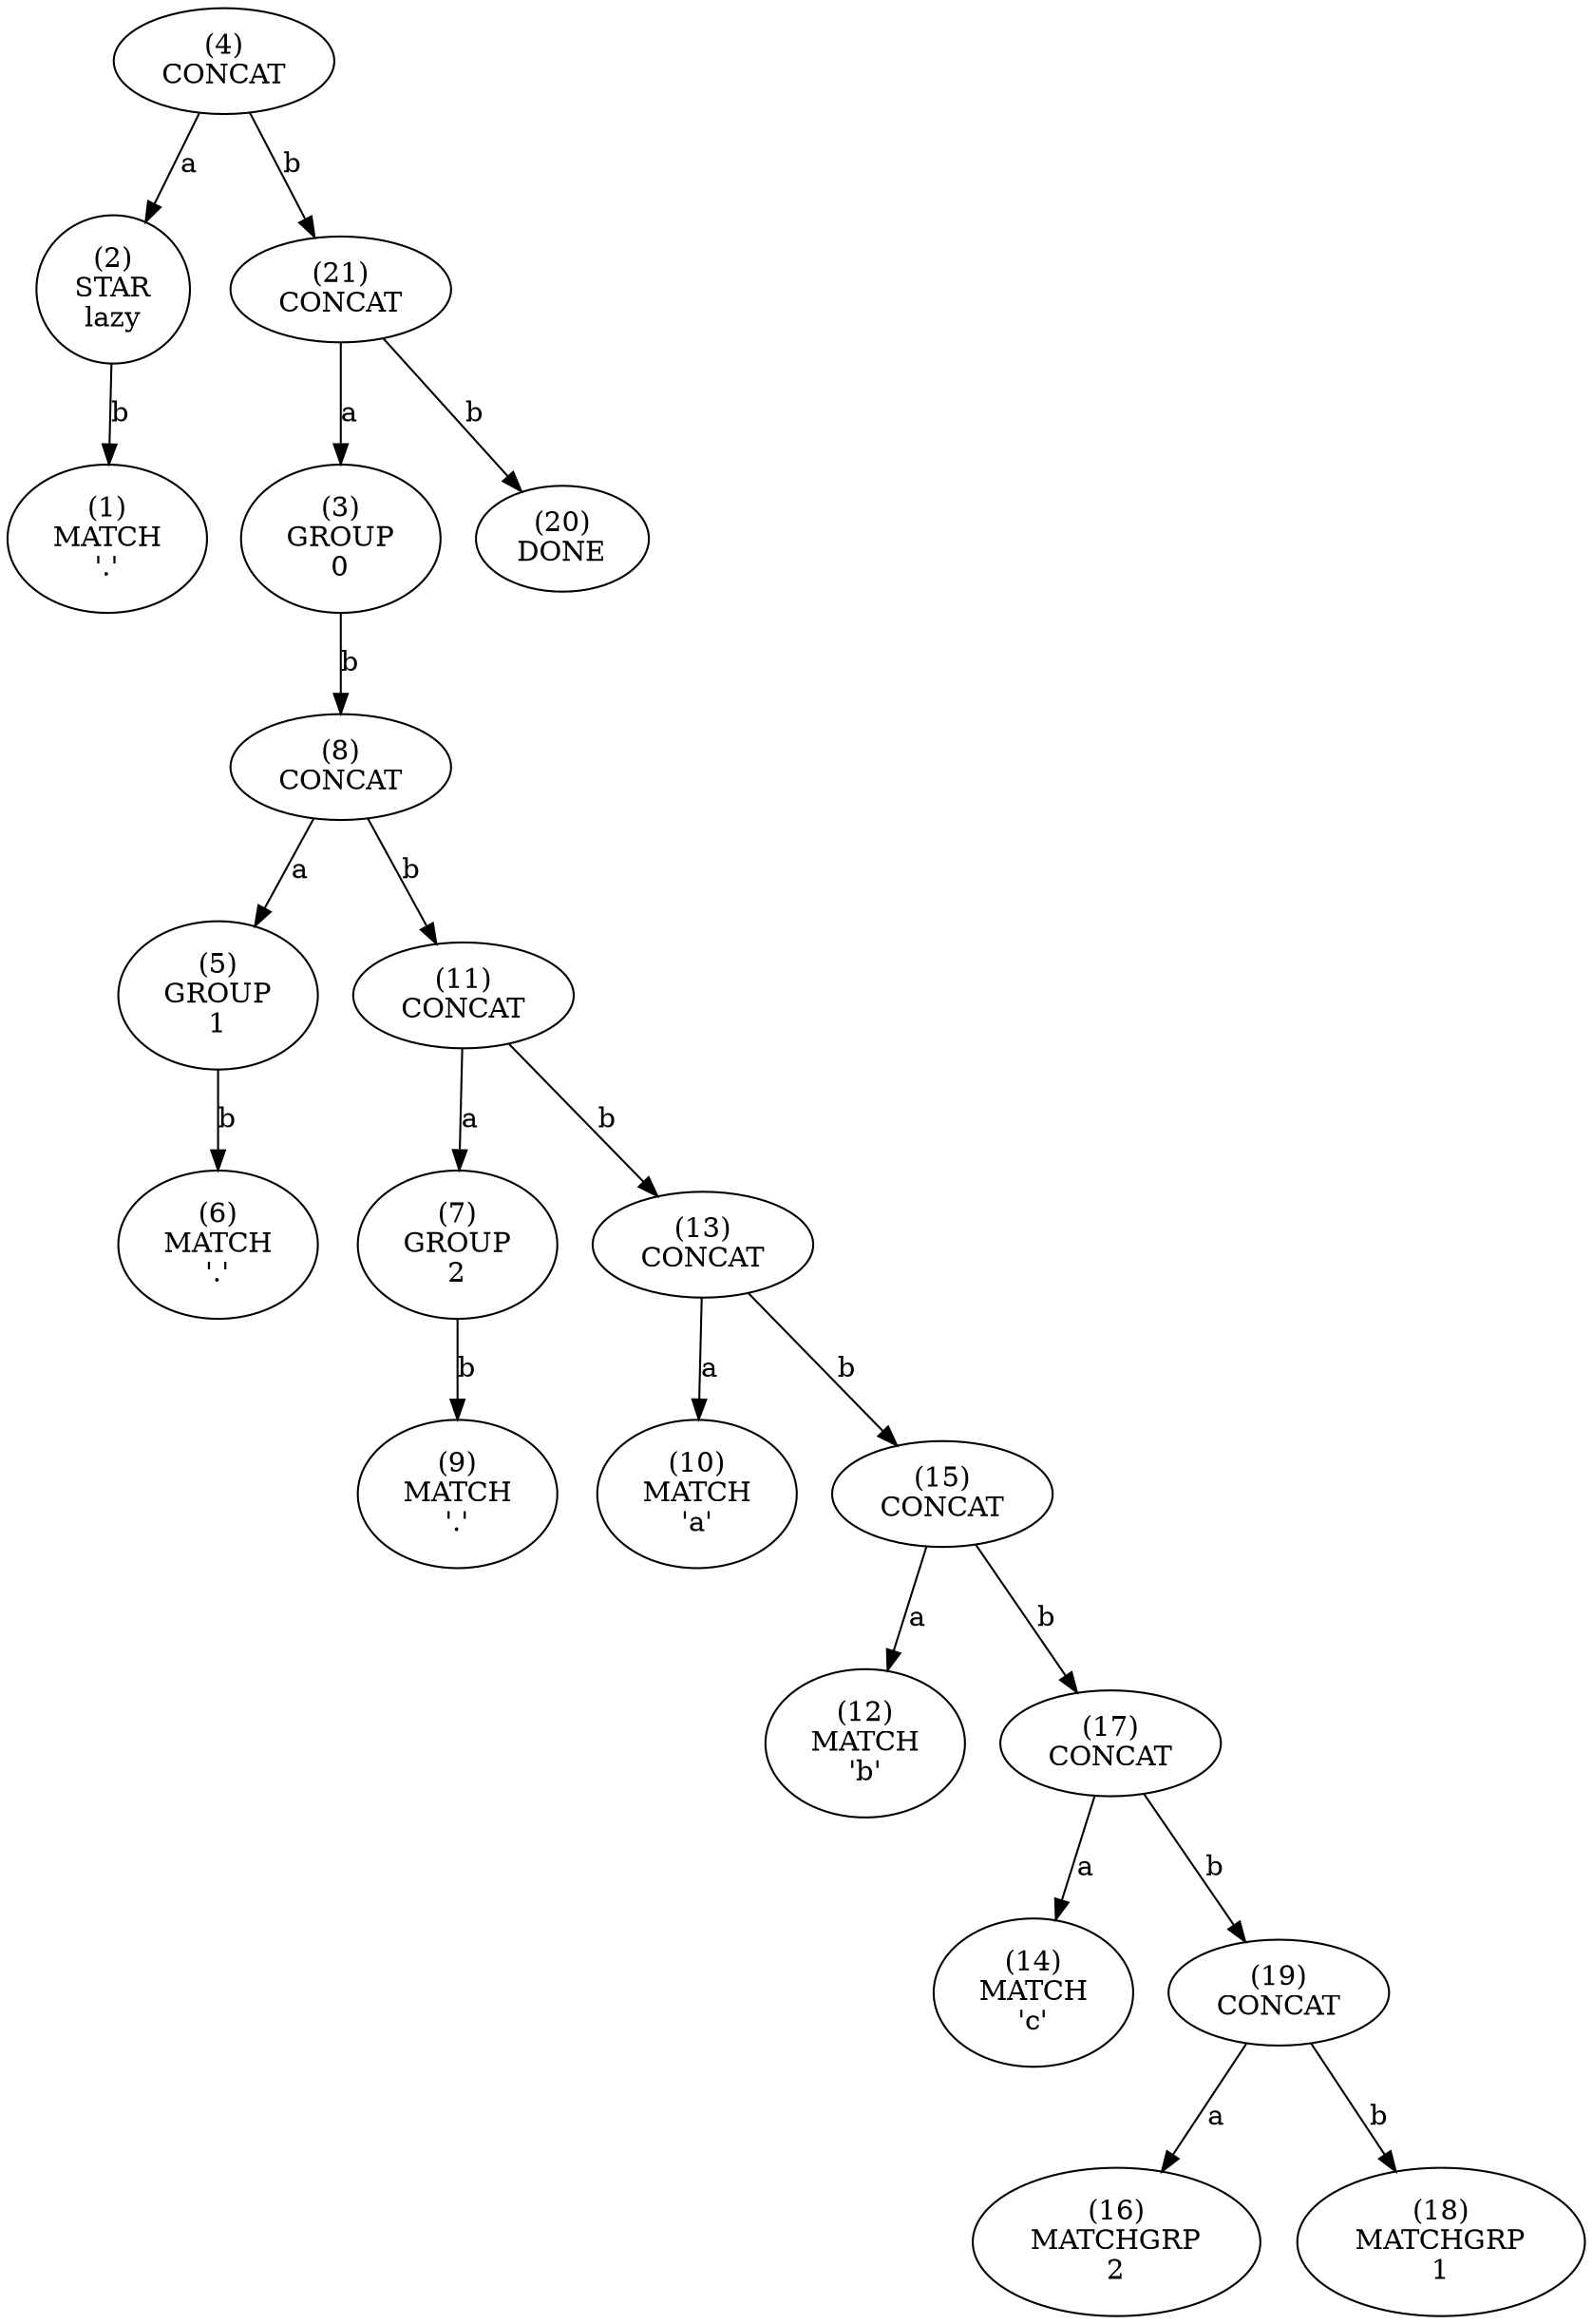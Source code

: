 digraph tree {
    n0xb81e62403330 [label="(4)
CONCAT
"];
    n0xb81e62403330 -> n0xb81e624032f0 [label="a"];
    n0xb81e624032f0 [label="(2)
STAR
lazy"];
    n0xb81e624032f0 -> n0xb81e624032d0 [label="b"];
    n0xb81e624032d0 [label="(1)
MATCH
'.'"];
    n0xb81e62403330 -> n0xb81e62403550 [label="b"];
    n0xb81e62403550 [label="(21)
CONCAT
"];
    n0xb81e62403550 -> n0xb81e62403310 [label="a"];
    n0xb81e62403310 [label="(3)
GROUP
0"];
    n0xb81e62403310 -> n0xb81e624033b0 [label="b"];
    n0xb81e624033b0 [label="(8)
CONCAT
"];
    n0xb81e624033b0 -> n0xb81e62403350 [label="a"];
    n0xb81e62403350 [label="(5)
GROUP
1"];
    n0xb81e62403350 -> n0xb81e62403370 [label="b"];
    n0xb81e62403370 [label="(6)
MATCH
'.'"];
    n0xb81e624033b0 -> n0xb81e62403410 [label="b"];
    n0xb81e62403410 [label="(11)
CONCAT
"];
    n0xb81e62403410 -> n0xb81e62403390 [label="a"];
    n0xb81e62403390 [label="(7)
GROUP
2"];
    n0xb81e62403390 -> n0xb81e624033d0 [label="b"];
    n0xb81e624033d0 [label="(9)
MATCH
'.'"];
    n0xb81e62403410 -> n0xb81e62403450 [label="b"];
    n0xb81e62403450 [label="(13)
CONCAT
"];
    n0xb81e62403450 -> n0xb81e624033f0 [label="a"];
    n0xb81e624033f0 [label="(10)
MATCH
'a'"];
    n0xb81e62403450 -> n0xb81e62403490 [label="b"];
    n0xb81e62403490 [label="(15)
CONCAT
"];
    n0xb81e62403490 -> n0xb81e62403430 [label="a"];
    n0xb81e62403430 [label="(12)
MATCH
'b'"];
    n0xb81e62403490 -> n0xb81e624034d0 [label="b"];
    n0xb81e624034d0 [label="(17)
CONCAT
"];
    n0xb81e624034d0 -> n0xb81e62403470 [label="a"];
    n0xb81e62403470 [label="(14)
MATCH
'c'"];
    n0xb81e624034d0 -> n0xb81e62403510 [label="b"];
    n0xb81e62403510 [label="(19)
CONCAT
"];
    n0xb81e62403510 -> n0xb81e624034b0 [label="a"];
    n0xb81e624034b0 [label="(16)
MATCHGRP
2"];
    n0xb81e62403510 -> n0xb81e624034f0 [label="b"];
    n0xb81e624034f0 [label="(18)
MATCHGRP
1"];
    n0xb81e62403550 -> n0xb81e62403530 [label="b"];
    n0xb81e62403530 [label="(20)
DONE
"];
}
